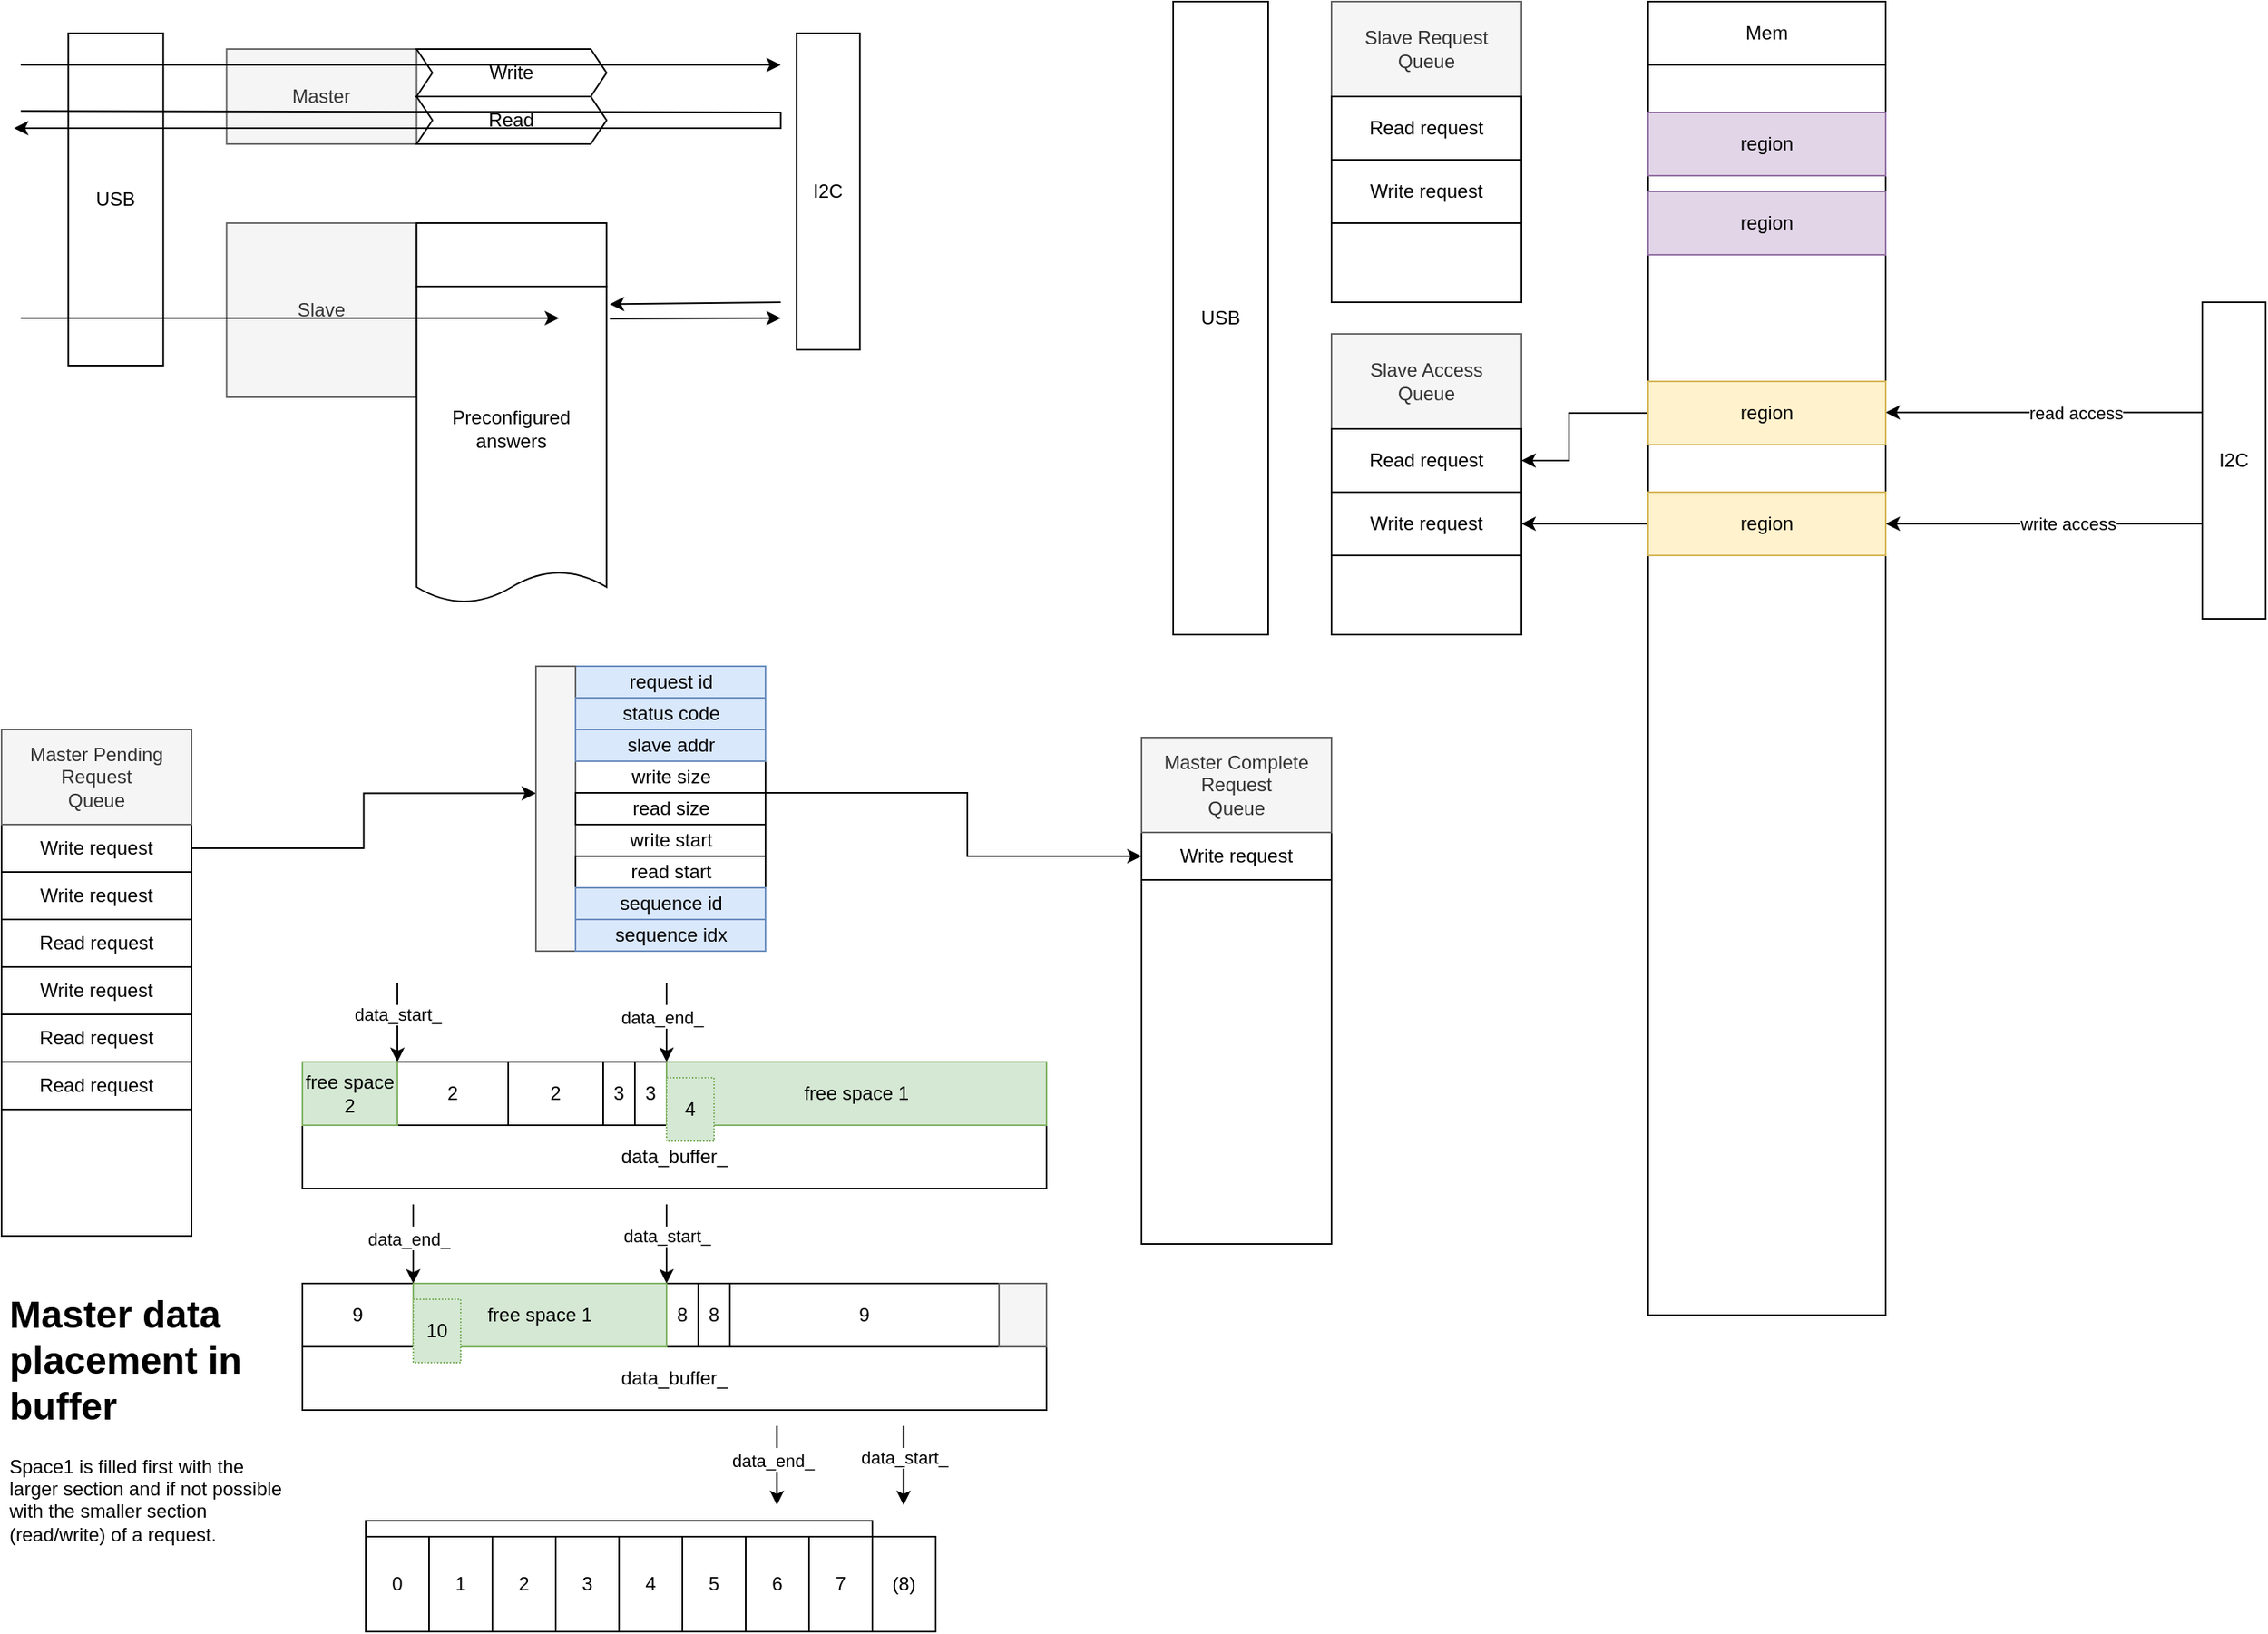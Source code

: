 <mxfile version="23.0.2" type="device">
  <diagram name="Page-1" id="2ZyC1kqVVPjFEnBajxi8">
    <mxGraphModel dx="1434" dy="844" grid="1" gridSize="10" guides="1" tooltips="1" connect="1" arrows="1" fold="1" page="1" pageScale="1" pageWidth="850" pageHeight="1100" math="0" shadow="0">
      <root>
        <mxCell id="0" />
        <mxCell id="1" parent="0" />
        <mxCell id="SA-Xk729lbcdhGkagrMY-25" value="USB" style="rounded=0;whiteSpace=wrap;html=1;" parent="1" vertex="1">
          <mxGeometry x="82.14" y="60" width="60" height="210" as="geometry" />
        </mxCell>
        <mxCell id="SA-Xk729lbcdhGkagrMY-2" value="Master" style="rounded=0;whiteSpace=wrap;html=1;fillColor=#f5f5f5;fontColor=#333333;strokeColor=#666666;" parent="1" vertex="1">
          <mxGeometry x="182.14" y="70" width="120" height="60" as="geometry" />
        </mxCell>
        <mxCell id="SA-Xk729lbcdhGkagrMY-6" value="Read" style="shape=step;perimeter=stepPerimeter;whiteSpace=wrap;html=1;fixedSize=1;size=10;" parent="1" vertex="1">
          <mxGeometry x="302.14" y="100" width="120" height="30" as="geometry" />
        </mxCell>
        <mxCell id="SA-Xk729lbcdhGkagrMY-8" value="Write" style="shape=step;perimeter=stepPerimeter;whiteSpace=wrap;html=1;fixedSize=1;size=10;" parent="1" vertex="1">
          <mxGeometry x="302.14" y="70" width="120" height="30" as="geometry" />
        </mxCell>
        <mxCell id="SA-Xk729lbcdhGkagrMY-9" value="Slave" style="rounded=0;whiteSpace=wrap;html=1;fillColor=#f5f5f5;fontColor=#333333;strokeColor=#666666;" parent="1" vertex="1">
          <mxGeometry x="182.14" y="180" width="120" height="110" as="geometry" />
        </mxCell>
        <mxCell id="SA-Xk729lbcdhGkagrMY-15" value="" style="endArrow=classic;html=1;rounded=0;" parent="1" edge="1">
          <mxGeometry width="50" height="50" relative="1" as="geometry">
            <mxPoint x="52.14" y="80" as="sourcePoint" />
            <mxPoint x="532.14" y="80" as="targetPoint" />
          </mxGeometry>
        </mxCell>
        <mxCell id="SA-Xk729lbcdhGkagrMY-16" value="" style="endArrow=classic;html=1;rounded=0;" parent="1" edge="1">
          <mxGeometry width="50" height="50" relative="1" as="geometry">
            <mxPoint x="52.14" y="109.17" as="sourcePoint" />
            <mxPoint x="47.854" y="120" as="targetPoint" />
            <Array as="points">
              <mxPoint x="532.14" y="110" />
              <mxPoint x="532.14" y="120" />
            </Array>
          </mxGeometry>
        </mxCell>
        <mxCell id="SA-Xk729lbcdhGkagrMY-19" value="" style="rounded=0;whiteSpace=wrap;html=1;" parent="1" vertex="1">
          <mxGeometry x="302.14" y="180" width="120" height="40" as="geometry" />
        </mxCell>
        <mxCell id="SA-Xk729lbcdhGkagrMY-21" value="Preconfigured answers" style="shape=document;whiteSpace=wrap;html=1;boundedLbl=1;size=0.1;" parent="1" vertex="1">
          <mxGeometry x="302.14" y="220" width="120" height="200" as="geometry" />
        </mxCell>
        <mxCell id="SA-Xk729lbcdhGkagrMY-23" value="" style="endArrow=classic;html=1;rounded=0;entryX=1.017;entryY=0.056;entryDx=0;entryDy=0;entryPerimeter=0;" parent="1" target="SA-Xk729lbcdhGkagrMY-21" edge="1">
          <mxGeometry width="50" height="50" relative="1" as="geometry">
            <mxPoint x="532.14" y="230" as="sourcePoint" />
            <mxPoint x="592.14" y="250" as="targetPoint" />
          </mxGeometry>
        </mxCell>
        <mxCell id="SA-Xk729lbcdhGkagrMY-24" value="" style="endArrow=classic;html=1;rounded=0;exitX=1.017;exitY=0.102;exitDx=0;exitDy=0;exitPerimeter=0;" parent="1" source="SA-Xk729lbcdhGkagrMY-21" edge="1">
          <mxGeometry width="50" height="50" relative="1" as="geometry">
            <mxPoint x="492.14" y="300" as="sourcePoint" />
            <mxPoint x="532.14" y="240" as="targetPoint" />
          </mxGeometry>
        </mxCell>
        <mxCell id="SA-Xk729lbcdhGkagrMY-27" value="" style="endArrow=classic;html=1;rounded=0;" parent="1" edge="1">
          <mxGeometry width="50" height="50" relative="1" as="geometry">
            <mxPoint x="52.14" y="240" as="sourcePoint" />
            <mxPoint x="392.14" y="240" as="targetPoint" />
          </mxGeometry>
        </mxCell>
        <mxCell id="SA-Xk729lbcdhGkagrMY-28" value="" style="rounded=0;whiteSpace=wrap;html=1;" parent="1" vertex="1">
          <mxGeometry x="40" y="560" width="120" height="260" as="geometry" />
        </mxCell>
        <mxCell id="SA-Xk729lbcdhGkagrMY-56" style="edgeStyle=orthogonalEdgeStyle;rounded=0;orthogonalLoop=1;jettySize=auto;html=1;exitX=1;exitY=0.5;exitDx=0;exitDy=0;entryX=0;entryY=0.446;entryDx=0;entryDy=0;entryPerimeter=0;" parent="1" source="SA-Xk729lbcdhGkagrMY-29" target="SA-Xk729lbcdhGkagrMY-52" edge="1">
          <mxGeometry relative="1" as="geometry" />
        </mxCell>
        <mxCell id="SA-Xk729lbcdhGkagrMY-29" value="Write request" style="rounded=0;whiteSpace=wrap;html=1;" parent="1" vertex="1">
          <mxGeometry x="40" y="560" width="120" height="30" as="geometry" />
        </mxCell>
        <mxCell id="SA-Xk729lbcdhGkagrMY-30" value="Read request" style="rounded=0;whiteSpace=wrap;html=1;" parent="1" vertex="1">
          <mxGeometry x="40" y="620" width="120" height="30" as="geometry" />
        </mxCell>
        <mxCell id="SA-Xk729lbcdhGkagrMY-31" value="Write request" style="rounded=0;whiteSpace=wrap;html=1;" parent="1" vertex="1">
          <mxGeometry x="40" y="650" width="120" height="30" as="geometry" />
        </mxCell>
        <mxCell id="SA-Xk729lbcdhGkagrMY-32" value="Write request" style="rounded=0;whiteSpace=wrap;html=1;" parent="1" vertex="1">
          <mxGeometry x="40" y="590" width="120" height="30" as="geometry" />
        </mxCell>
        <mxCell id="SA-Xk729lbcdhGkagrMY-33" value="Read request" style="rounded=0;whiteSpace=wrap;html=1;" parent="1" vertex="1">
          <mxGeometry x="40" y="680" width="120" height="30" as="geometry" />
        </mxCell>
        <mxCell id="SA-Xk729lbcdhGkagrMY-34" value="Read request" style="rounded=0;whiteSpace=wrap;html=1;" parent="1" vertex="1">
          <mxGeometry x="40" y="710" width="120" height="30" as="geometry" />
        </mxCell>
        <mxCell id="SA-Xk729lbcdhGkagrMY-38" value="Master Pending Request&lt;br&gt;Queue" style="rounded=0;whiteSpace=wrap;html=1;fillColor=#f5f5f5;fontColor=#333333;strokeColor=#666666;" parent="1" vertex="1">
          <mxGeometry x="40" y="500" width="120" height="60" as="geometry" />
        </mxCell>
        <mxCell id="SA-Xk729lbcdhGkagrMY-39" value="data_buffer_" style="rounded=0;whiteSpace=wrap;html=1;" parent="1" vertex="1">
          <mxGeometry x="230" y="750" width="470" height="40" as="geometry" />
        </mxCell>
        <mxCell id="SA-Xk729lbcdhGkagrMY-41" value="I2C" style="rounded=0;whiteSpace=wrap;html=1;" parent="1" vertex="1">
          <mxGeometry x="542.14" y="60" width="40" height="200" as="geometry" />
        </mxCell>
        <mxCell id="SA-Xk729lbcdhGkagrMY-47" value="request id" style="rounded=0;whiteSpace=wrap;html=1;fillColor=#dae8fc;strokeColor=#6c8ebf;" parent="1" vertex="1">
          <mxGeometry x="402.5" y="460" width="120" height="20" as="geometry" />
        </mxCell>
        <mxCell id="SA-Xk729lbcdhGkagrMY-48" value="write start" style="rounded=0;whiteSpace=wrap;html=1;" parent="1" vertex="1">
          <mxGeometry x="402.5" y="560" width="120" height="20" as="geometry" />
        </mxCell>
        <mxCell id="SA-Xk729lbcdhGkagrMY-50" value="write size" style="rounded=0;whiteSpace=wrap;html=1;" parent="1" vertex="1">
          <mxGeometry x="402.5" y="520" width="120" height="20" as="geometry" />
        </mxCell>
        <mxCell id="SA-Xk729lbcdhGkagrMY-52" value="" style="rounded=0;whiteSpace=wrap;html=1;fillColor=#f5f5f5;fontColor=#333333;strokeColor=#666666;" parent="1" vertex="1">
          <mxGeometry x="377.5" y="460" width="25" height="180" as="geometry" />
        </mxCell>
        <mxCell id="SA-Xk729lbcdhGkagrMY-63" value="slave addr" style="rounded=0;whiteSpace=wrap;html=1;fillColor=#dae8fc;strokeColor=#6c8ebf;" parent="1" vertex="1">
          <mxGeometry x="402.5" y="500" width="120" height="20" as="geometry" />
        </mxCell>
        <mxCell id="uEk0Pl82Lj76Kw1FVKub-9" style="edgeStyle=orthogonalEdgeStyle;rounded=0;orthogonalLoop=1;jettySize=auto;html=1;exitX=1;exitY=0;exitDx=0;exitDy=0;entryX=0;entryY=0.5;entryDx=0;entryDy=0;" parent="1" source="pYy494UyowIViKt96TTS-2" target="uEk0Pl82Lj76Kw1FVKub-2" edge="1">
          <mxGeometry relative="1" as="geometry">
            <Array as="points">
              <mxPoint x="650" y="540" />
              <mxPoint x="650" y="580" />
            </Array>
          </mxGeometry>
        </mxCell>
        <mxCell id="pYy494UyowIViKt96TTS-2" value="read size" style="rounded=0;whiteSpace=wrap;html=1;" parent="1" vertex="1">
          <mxGeometry x="402.5" y="540" width="120" height="20" as="geometry" />
        </mxCell>
        <mxCell id="pYy494UyowIViKt96TTS-6" value="2" style="rounded=0;whiteSpace=wrap;html=1;" parent="1" vertex="1">
          <mxGeometry x="290" y="710" width="70" height="40" as="geometry" />
        </mxCell>
        <mxCell id="pYy494UyowIViKt96TTS-7" value="3" style="rounded=0;whiteSpace=wrap;html=1;" parent="1" vertex="1">
          <mxGeometry x="420" y="710" width="20" height="40" as="geometry" />
        </mxCell>
        <mxCell id="pYy494UyowIViKt96TTS-8" value="2" style="rounded=0;whiteSpace=wrap;html=1;" parent="1" vertex="1">
          <mxGeometry x="360" y="710" width="60" height="40" as="geometry" />
        </mxCell>
        <mxCell id="pYy494UyowIViKt96TTS-9" value="3" style="rounded=0;whiteSpace=wrap;html=1;" parent="1" vertex="1">
          <mxGeometry x="440" y="710" width="20" height="40" as="geometry" />
        </mxCell>
        <mxCell id="pYy494UyowIViKt96TTS-15" value="^" style="endArrow=classic;html=1;rounded=0;" parent="1" edge="1">
          <mxGeometry x="-0.2" width="50" height="50" relative="1" as="geometry">
            <mxPoint x="460.0" y="660" as="sourcePoint" />
            <mxPoint x="460.0" y="710" as="targetPoint" />
            <mxPoint as="offset" />
          </mxGeometry>
        </mxCell>
        <mxCell id="Q1eorw4Rzsz2b7SlbyAp-2" value="end" style="edgeLabel;html=1;align=center;verticalAlign=middle;resizable=0;points=[];" parent="pYy494UyowIViKt96TTS-15" vertex="1" connectable="0">
          <mxGeometry x="0.027" y="-4" relative="1" as="geometry">
            <mxPoint x="4" y="-6" as="offset" />
          </mxGeometry>
        </mxCell>
        <mxCell id="Q1eorw4Rzsz2b7SlbyAp-17" value="data_end_" style="edgeLabel;html=1;align=center;verticalAlign=middle;resizable=0;points=[];" parent="pYy494UyowIViKt96TTS-15" vertex="1" connectable="0">
          <mxGeometry x="-0.128" y="-3" relative="1" as="geometry">
            <mxPoint as="offset" />
          </mxGeometry>
        </mxCell>
        <mxCell id="pYy494UyowIViKt96TTS-18" value="data_start_" style="endArrow=classic;html=1;rounded=0;" parent="1" edge="1">
          <mxGeometry x="-0.2" width="50" height="50" relative="1" as="geometry">
            <mxPoint x="290" y="660" as="sourcePoint" />
            <mxPoint x="290" y="710" as="targetPoint" />
            <mxPoint as="offset" />
          </mxGeometry>
        </mxCell>
        <mxCell id="Q1eorw4Rzsz2b7SlbyAp-3" value="data_buffer_" style="rounded=0;whiteSpace=wrap;html=1;" parent="1" vertex="1">
          <mxGeometry x="230" y="890" width="470" height="40" as="geometry" />
        </mxCell>
        <mxCell id="Q1eorw4Rzsz2b7SlbyAp-4" value="9" style="rounded=0;whiteSpace=wrap;html=1;" parent="1" vertex="1">
          <mxGeometry x="230" y="850" width="70" height="40" as="geometry" />
        </mxCell>
        <mxCell id="Q1eorw4Rzsz2b7SlbyAp-5" value="8" style="rounded=0;whiteSpace=wrap;html=1;" parent="1" vertex="1">
          <mxGeometry x="480" y="850" width="20" height="40" as="geometry" />
        </mxCell>
        <mxCell id="Q1eorw4Rzsz2b7SlbyAp-6" value="9" style="rounded=0;whiteSpace=wrap;html=1;" parent="1" vertex="1">
          <mxGeometry x="500" y="850" width="170" height="40" as="geometry" />
        </mxCell>
        <mxCell id="Q1eorw4Rzsz2b7SlbyAp-7" value="8" style="rounded=0;whiteSpace=wrap;html=1;" parent="1" vertex="1">
          <mxGeometry x="460" y="850" width="20" height="40" as="geometry" />
        </mxCell>
        <mxCell id="Q1eorw4Rzsz2b7SlbyAp-11" value="free space 1" style="rounded=0;whiteSpace=wrap;html=1;fillColor=#d5e8d4;strokeColor=#82b366;" parent="1" vertex="1">
          <mxGeometry x="460" y="710" width="240" height="40" as="geometry" />
        </mxCell>
        <mxCell id="Q1eorw4Rzsz2b7SlbyAp-12" value="free space 1" style="rounded=0;whiteSpace=wrap;html=1;fillColor=#d5e8d4;strokeColor=#82b366;" parent="1" vertex="1">
          <mxGeometry x="300" y="850" width="160" height="40" as="geometry" />
        </mxCell>
        <mxCell id="Q1eorw4Rzsz2b7SlbyAp-13" value="free space 2" style="rounded=0;whiteSpace=wrap;html=1;fillColor=#d5e8d4;strokeColor=#82b366;" parent="1" vertex="1">
          <mxGeometry x="230" y="710" width="60" height="40" as="geometry" />
        </mxCell>
        <mxCell id="Q1eorw4Rzsz2b7SlbyAp-14" value="" style="rounded=0;whiteSpace=wrap;html=1;fillColor=#f5f5f5;fontColor=#333333;strokeColor=#666666;" parent="1" vertex="1">
          <mxGeometry x="670" y="850" width="30" height="40" as="geometry" />
        </mxCell>
        <mxCell id="Q1eorw4Rzsz2b7SlbyAp-15" value="4" style="rounded=0;whiteSpace=wrap;html=1;dashed=1;dashPattern=1 1;fillColor=#d5e8d4;strokeColor=#82b366;" parent="1" vertex="1">
          <mxGeometry x="460" y="720" width="30" height="40" as="geometry" />
        </mxCell>
        <mxCell id="Q1eorw4Rzsz2b7SlbyAp-16" value="10" style="rounded=0;whiteSpace=wrap;html=1;dashed=1;dashPattern=1 1;fillColor=#d5e8d4;strokeColor=#82b366;" parent="1" vertex="1">
          <mxGeometry x="300" y="860" width="30" height="40" as="geometry" />
        </mxCell>
        <mxCell id="Q1eorw4Rzsz2b7SlbyAp-18" value="^" style="endArrow=classic;html=1;rounded=0;" parent="1" edge="1">
          <mxGeometry x="-0.2" width="50" height="50" relative="1" as="geometry">
            <mxPoint x="300.0" y="800" as="sourcePoint" />
            <mxPoint x="300.0" y="850" as="targetPoint" />
            <mxPoint as="offset" />
          </mxGeometry>
        </mxCell>
        <mxCell id="Q1eorw4Rzsz2b7SlbyAp-19" value="end" style="edgeLabel;html=1;align=center;verticalAlign=middle;resizable=0;points=[];" parent="Q1eorw4Rzsz2b7SlbyAp-18" vertex="1" connectable="0">
          <mxGeometry x="0.027" y="-4" relative="1" as="geometry">
            <mxPoint x="4" y="-6" as="offset" />
          </mxGeometry>
        </mxCell>
        <mxCell id="Q1eorw4Rzsz2b7SlbyAp-20" value="data_end_" style="edgeLabel;html=1;align=center;verticalAlign=middle;resizable=0;points=[];" parent="Q1eorw4Rzsz2b7SlbyAp-18" vertex="1" connectable="0">
          <mxGeometry x="-0.128" y="-3" relative="1" as="geometry">
            <mxPoint as="offset" />
          </mxGeometry>
        </mxCell>
        <mxCell id="Q1eorw4Rzsz2b7SlbyAp-21" value="data_start_" style="endArrow=classic;html=1;rounded=0;" parent="1" edge="1">
          <mxGeometry x="-0.2" width="50" height="50" relative="1" as="geometry">
            <mxPoint x="460" y="800" as="sourcePoint" />
            <mxPoint x="460" y="850" as="targetPoint" />
            <mxPoint as="offset" />
          </mxGeometry>
        </mxCell>
        <mxCell id="Q1eorw4Rzsz2b7SlbyAp-22" value="read start" style="rounded=0;whiteSpace=wrap;html=1;" parent="1" vertex="1">
          <mxGeometry x="402.5" y="580" width="120" height="20" as="geometry" />
        </mxCell>
        <mxCell id="Q1eorw4Rzsz2b7SlbyAp-57" value="sequence id" style="rounded=0;whiteSpace=wrap;html=1;fillColor=#dae8fc;strokeColor=#6c8ebf;" parent="1" vertex="1">
          <mxGeometry x="402.5" y="600" width="120" height="20" as="geometry" />
        </mxCell>
        <mxCell id="myD3RqhcpJ7wvBLxxX5j-1" value="" style="rounded=0;whiteSpace=wrap;html=1;" parent="1" vertex="1">
          <mxGeometry x="270" y="1000" width="320" height="10" as="geometry" />
        </mxCell>
        <mxCell id="myD3RqhcpJ7wvBLxxX5j-3" value="0" style="rounded=0;whiteSpace=wrap;html=1;" parent="1" vertex="1">
          <mxGeometry x="270" y="1010" width="40" height="60" as="geometry" />
        </mxCell>
        <mxCell id="myD3RqhcpJ7wvBLxxX5j-4" value="1" style="rounded=0;whiteSpace=wrap;html=1;" parent="1" vertex="1">
          <mxGeometry x="310" y="1010" width="40" height="60" as="geometry" />
        </mxCell>
        <mxCell id="myD3RqhcpJ7wvBLxxX5j-5" value="2" style="rounded=0;whiteSpace=wrap;html=1;" parent="1" vertex="1">
          <mxGeometry x="350" y="1010" width="40" height="60" as="geometry" />
        </mxCell>
        <mxCell id="myD3RqhcpJ7wvBLxxX5j-6" value="3" style="rounded=0;whiteSpace=wrap;html=1;" parent="1" vertex="1">
          <mxGeometry x="390" y="1010" width="40" height="60" as="geometry" />
        </mxCell>
        <mxCell id="myD3RqhcpJ7wvBLxxX5j-7" value="4" style="rounded=0;whiteSpace=wrap;html=1;" parent="1" vertex="1">
          <mxGeometry x="430" y="1010" width="40" height="60" as="geometry" />
        </mxCell>
        <mxCell id="myD3RqhcpJ7wvBLxxX5j-8" value="5" style="rounded=0;whiteSpace=wrap;html=1;" parent="1" vertex="1">
          <mxGeometry x="470" y="1010" width="40" height="60" as="geometry" />
        </mxCell>
        <mxCell id="myD3RqhcpJ7wvBLxxX5j-9" value="6" style="rounded=0;whiteSpace=wrap;html=1;" parent="1" vertex="1">
          <mxGeometry x="510" y="1010" width="40" height="60" as="geometry" />
        </mxCell>
        <mxCell id="myD3RqhcpJ7wvBLxxX5j-10" value="7" style="rounded=0;whiteSpace=wrap;html=1;" parent="1" vertex="1">
          <mxGeometry x="550" y="1010" width="40" height="60" as="geometry" />
        </mxCell>
        <mxCell id="myD3RqhcpJ7wvBLxxX5j-11" value="data_start_" style="endArrow=classic;html=1;rounded=0;" parent="1" edge="1">
          <mxGeometry x="-0.2" width="50" height="50" relative="1" as="geometry">
            <mxPoint x="609.71" y="940" as="sourcePoint" />
            <mxPoint x="609.71" y="990" as="targetPoint" />
            <mxPoint as="offset" />
          </mxGeometry>
        </mxCell>
        <mxCell id="myD3RqhcpJ7wvBLxxX5j-12" value="^" style="endArrow=classic;html=1;rounded=0;" parent="1" edge="1">
          <mxGeometry x="-0.2" width="50" height="50" relative="1" as="geometry">
            <mxPoint x="529.71" y="940" as="sourcePoint" />
            <mxPoint x="529.71" y="990" as="targetPoint" />
            <mxPoint as="offset" />
          </mxGeometry>
        </mxCell>
        <mxCell id="myD3RqhcpJ7wvBLxxX5j-13" value="end" style="edgeLabel;html=1;align=center;verticalAlign=middle;resizable=0;points=[];" parent="myD3RqhcpJ7wvBLxxX5j-12" vertex="1" connectable="0">
          <mxGeometry x="0.027" y="-4" relative="1" as="geometry">
            <mxPoint x="4" y="-6" as="offset" />
          </mxGeometry>
        </mxCell>
        <mxCell id="myD3RqhcpJ7wvBLxxX5j-14" value="data_end_" style="edgeLabel;html=1;align=center;verticalAlign=middle;resizable=0;points=[];" parent="myD3RqhcpJ7wvBLxxX5j-12" vertex="1" connectable="0">
          <mxGeometry x="-0.128" y="-3" relative="1" as="geometry">
            <mxPoint as="offset" />
          </mxGeometry>
        </mxCell>
        <mxCell id="myD3RqhcpJ7wvBLxxX5j-15" value="(8)" style="rounded=0;whiteSpace=wrap;html=1;" parent="1" vertex="1">
          <mxGeometry x="590" y="1010" width="40" height="60" as="geometry" />
        </mxCell>
        <mxCell id="9c-QHqU9W1DF9_cKXwcu-1" value="" style="rounded=0;whiteSpace=wrap;html=1;" parent="1" vertex="1">
          <mxGeometry x="1080" y="80" width="150" height="790" as="geometry" />
        </mxCell>
        <mxCell id="9c-QHqU9W1DF9_cKXwcu-2" value="Mem" style="rounded=0;whiteSpace=wrap;html=1;" parent="1" vertex="1">
          <mxGeometry x="1080" y="40" width="150" height="40" as="geometry" />
        </mxCell>
        <mxCell id="zd9KWoQxo9es5KbFZZgR-1" value="status code" style="rounded=0;whiteSpace=wrap;html=1;fillColor=#dae8fc;strokeColor=#6c8ebf;" parent="1" vertex="1">
          <mxGeometry x="402.5" y="480" width="120" height="20" as="geometry" />
        </mxCell>
        <mxCell id="zd9KWoQxo9es5KbFZZgR-2" value="sequence idx" style="rounded=0;whiteSpace=wrap;html=1;fillColor=#dae8fc;strokeColor=#6c8ebf;" parent="1" vertex="1">
          <mxGeometry x="402.5" y="620" width="120" height="20" as="geometry" />
        </mxCell>
        <mxCell id="uEk0Pl82Lj76Kw1FVKub-1" value="" style="rounded=0;whiteSpace=wrap;html=1;" parent="1" vertex="1">
          <mxGeometry x="760" y="565" width="120" height="260" as="geometry" />
        </mxCell>
        <mxCell id="uEk0Pl82Lj76Kw1FVKub-2" value="Write request" style="rounded=0;whiteSpace=wrap;html=1;" parent="1" vertex="1">
          <mxGeometry x="760" y="565" width="120" height="30" as="geometry" />
        </mxCell>
        <mxCell id="uEk0Pl82Lj76Kw1FVKub-8" value="Master Complete Request&lt;br&gt;Queue" style="rounded=0;whiteSpace=wrap;html=1;fillColor=#f5f5f5;fontColor=#333333;strokeColor=#666666;" parent="1" vertex="1">
          <mxGeometry x="760" y="505" width="120" height="60" as="geometry" />
        </mxCell>
        <mxCell id="uEk0Pl82Lj76Kw1FVKub-10" value="read access" style="endArrow=classic;html=1;rounded=0;" parent="1" edge="1">
          <mxGeometry x="-0.04" width="50" height="50" relative="1" as="geometry">
            <mxPoint x="1460" y="299.58" as="sourcePoint" />
            <mxPoint x="1230" y="299.58" as="targetPoint" />
            <Array as="points">
              <mxPoint x="1260" y="299.58" />
            </Array>
            <mxPoint as="offset" />
          </mxGeometry>
        </mxCell>
        <mxCell id="uEk0Pl82Lj76Kw1FVKub-11" value="" style="rounded=0;whiteSpace=wrap;html=1;" parent="1" vertex="1">
          <mxGeometry x="880" y="310" width="120" height="130" as="geometry" />
        </mxCell>
        <mxCell id="uEk0Pl82Lj76Kw1FVKub-12" value="Write request" style="rounded=0;whiteSpace=wrap;html=1;" parent="1" vertex="1">
          <mxGeometry x="880" y="350" width="120" height="40" as="geometry" />
        </mxCell>
        <mxCell id="uEk0Pl82Lj76Kw1FVKub-13" value="Slave Access&lt;br&gt;Queue" style="rounded=0;whiteSpace=wrap;html=1;fillColor=#f5f5f5;fontColor=#333333;strokeColor=#666666;" parent="1" vertex="1">
          <mxGeometry x="880" y="250" width="120" height="60" as="geometry" />
        </mxCell>
        <mxCell id="uEk0Pl82Lj76Kw1FVKub-20" style="edgeStyle=orthogonalEdgeStyle;rounded=0;orthogonalLoop=1;jettySize=auto;html=1;exitX=0;exitY=0.5;exitDx=0;exitDy=0;entryX=1;entryY=0.5;entryDx=0;entryDy=0;" parent="1" source="uEk0Pl82Lj76Kw1FVKub-14" target="uEk0Pl82Lj76Kw1FVKub-15" edge="1">
          <mxGeometry relative="1" as="geometry">
            <Array as="points">
              <mxPoint x="1030" y="300" />
              <mxPoint x="1030" y="330" />
            </Array>
          </mxGeometry>
        </mxCell>
        <mxCell id="uEk0Pl82Lj76Kw1FVKub-14" value="region" style="rounded=0;whiteSpace=wrap;html=1;fillColor=#fff2cc;strokeColor=#d6b656;" parent="1" vertex="1">
          <mxGeometry x="1080" y="280" width="150" height="40" as="geometry" />
        </mxCell>
        <mxCell id="uEk0Pl82Lj76Kw1FVKub-15" value="Read request" style="rounded=0;whiteSpace=wrap;html=1;" parent="1" vertex="1">
          <mxGeometry x="880" y="310" width="120" height="40" as="geometry" />
        </mxCell>
        <mxCell id="uEk0Pl82Lj76Kw1FVKub-16" value="write access" style="endArrow=classic;html=1;rounded=0;entryX=1;entryY=0.5;entryDx=0;entryDy=0;" parent="1" target="uEk0Pl82Lj76Kw1FVKub-17" edge="1">
          <mxGeometry width="50" height="50" relative="1" as="geometry">
            <mxPoint x="1460" y="370" as="sourcePoint" />
            <mxPoint x="1230" y="260" as="targetPoint" />
          </mxGeometry>
        </mxCell>
        <mxCell id="uEk0Pl82Lj76Kw1FVKub-21" style="edgeStyle=orthogonalEdgeStyle;rounded=0;orthogonalLoop=1;jettySize=auto;html=1;exitX=0;exitY=0.5;exitDx=0;exitDy=0;entryX=1;entryY=0.5;entryDx=0;entryDy=0;" parent="1" source="uEk0Pl82Lj76Kw1FVKub-17" target="uEk0Pl82Lj76Kw1FVKub-12" edge="1">
          <mxGeometry relative="1" as="geometry">
            <Array as="points">
              <mxPoint x="1070" y="370" />
              <mxPoint x="1070" y="370" />
            </Array>
          </mxGeometry>
        </mxCell>
        <mxCell id="uEk0Pl82Lj76Kw1FVKub-17" value="region" style="rounded=0;whiteSpace=wrap;html=1;fillColor=#fff2cc;strokeColor=#d6b656;" parent="1" vertex="1">
          <mxGeometry x="1080" y="350" width="150" height="40" as="geometry" />
        </mxCell>
        <mxCell id="uEk0Pl82Lj76Kw1FVKub-22" value="region" style="rounded=0;whiteSpace=wrap;html=1;fillColor=#e1d5e7;strokeColor=#9673a6;" parent="1" vertex="1">
          <mxGeometry x="1080" y="110" width="150" height="40" as="geometry" />
        </mxCell>
        <mxCell id="uEk0Pl82Lj76Kw1FVKub-23" value="region" style="rounded=0;whiteSpace=wrap;html=1;fillColor=#e1d5e7;strokeColor=#9673a6;" parent="1" vertex="1">
          <mxGeometry x="1080" y="160" width="150" height="40" as="geometry" />
        </mxCell>
        <mxCell id="uEk0Pl82Lj76Kw1FVKub-24" value="I2C" style="rounded=0;whiteSpace=wrap;html=1;" parent="1" vertex="1">
          <mxGeometry x="1430" y="230" width="40" height="200" as="geometry" />
        </mxCell>
        <mxCell id="uEk0Pl82Lj76Kw1FVKub-25" value="USB" style="rounded=0;whiteSpace=wrap;html=1;" parent="1" vertex="1">
          <mxGeometry x="780" y="40" width="60" height="400" as="geometry" />
        </mxCell>
        <mxCell id="uEk0Pl82Lj76Kw1FVKub-26" value="" style="rounded=0;whiteSpace=wrap;html=1;" parent="1" vertex="1">
          <mxGeometry x="880" y="100" width="120" height="130" as="geometry" />
        </mxCell>
        <mxCell id="uEk0Pl82Lj76Kw1FVKub-27" value="Write request" style="rounded=0;whiteSpace=wrap;html=1;" parent="1" vertex="1">
          <mxGeometry x="880" y="140" width="120" height="40" as="geometry" />
        </mxCell>
        <mxCell id="uEk0Pl82Lj76Kw1FVKub-28" value="Slave Request&lt;br&gt;Queue" style="rounded=0;whiteSpace=wrap;html=1;fillColor=#f5f5f5;fontColor=#333333;strokeColor=#666666;" parent="1" vertex="1">
          <mxGeometry x="880" y="40" width="120" height="60" as="geometry" />
        </mxCell>
        <mxCell id="uEk0Pl82Lj76Kw1FVKub-29" value="Read request" style="rounded=0;whiteSpace=wrap;html=1;" parent="1" vertex="1">
          <mxGeometry x="880" y="100" width="120" height="40" as="geometry" />
        </mxCell>
        <mxCell id="yJD7csdsyVme4BotSLR3-1" value="&lt;h1&gt;Master data placement in buffer&lt;/h1&gt;&lt;div&gt;Space1 is filled first with the larger section and if not possible with the smaller section (read/write) of a request.&lt;/div&gt;" style="text;html=1;strokeColor=none;fillColor=none;spacing=5;spacingTop=-20;whiteSpace=wrap;overflow=hidden;rounded=0;" vertex="1" parent="1">
          <mxGeometry x="40" y="850" width="190" height="170" as="geometry" />
        </mxCell>
      </root>
    </mxGraphModel>
  </diagram>
</mxfile>
